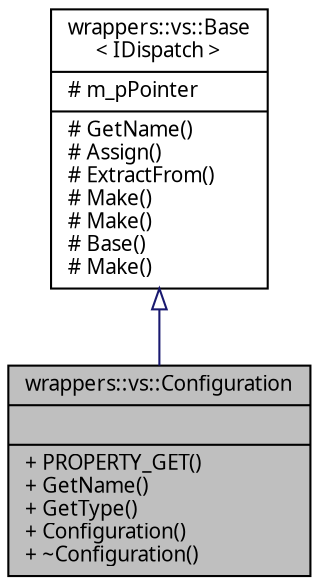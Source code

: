 digraph "wrappers::vs::Configuration"
{
 // INTERACTIVE_SVG=YES
  edge [fontname="Verdana",fontsize="10",labelfontname="Verdana",labelfontsize="10"];
  node [fontname="Verdana",fontsize="10",shape=record];
  Node1 [label="{wrappers::vs::Configuration\n||+ PROPERTY_GET()\l+ GetName()\l+ GetType()\l+ Configuration()\l+ ~Configuration()\l}",height=0.2,width=0.4,color="black", fillcolor="grey75", style="filled", fontcolor="black"];
  Node2 -> Node1 [dir="back",color="midnightblue",fontsize="10",style="solid",arrowtail="onormal",fontname="Verdana"];
  Node2 [label="{wrappers::vs::Base\l\< IDispatch \>\n|# m_pPointer\l|# GetName()\l# Assign()\l# ExtractFrom()\l# Make()\l# Make()\l# Base()\l# Make()\l}",height=0.2,width=0.4,color="black", fillcolor="white", style="filled",URL="$classwrappers_1_1vs_1_1_base.html"];
}
